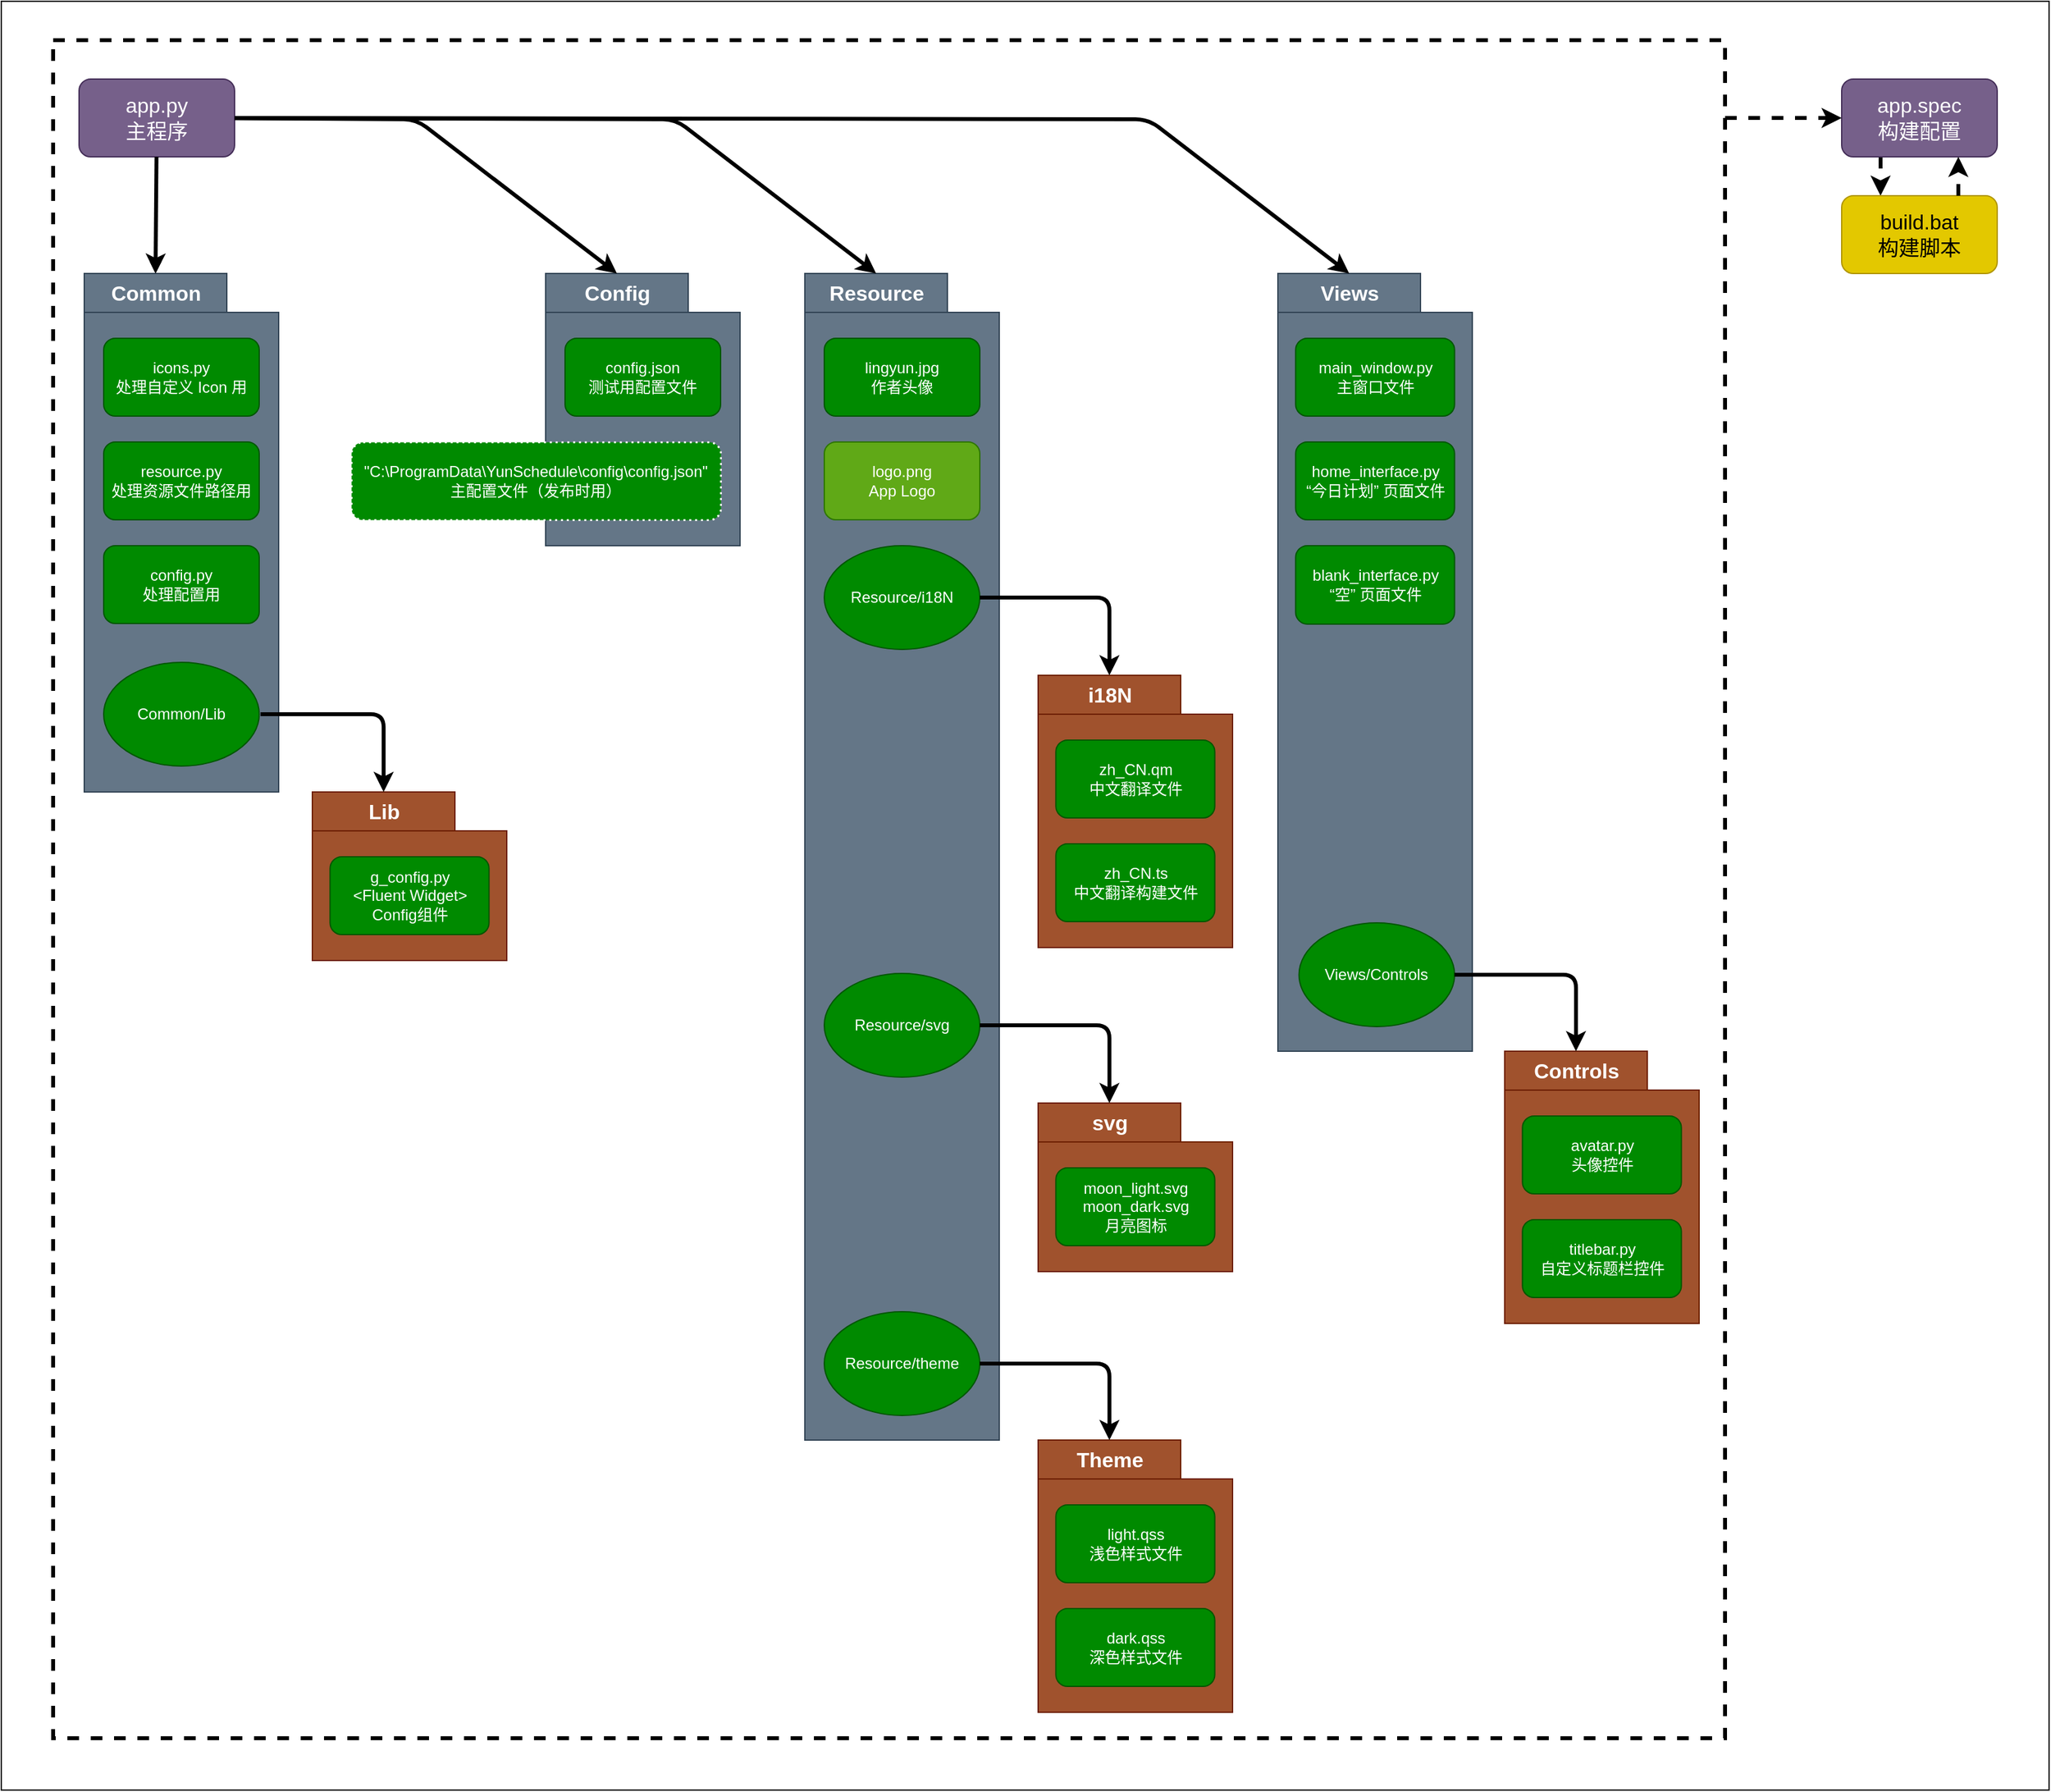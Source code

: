 <mxfile>
    <diagram id="4NAAWehtTASBgnHsRcbP" name="第 1 页">
        <mxGraphModel dx="954" dy="585" grid="1" gridSize="10" guides="1" tooltips="1" connect="1" arrows="1" fold="1" page="1" pageScale="1" pageWidth="1580" pageHeight="1380" math="0" shadow="0">
            <root>
                <mxCell id="0"/>
                <mxCell id="1" parent="0"/>
                <mxCell id="55" value="" style="rounded=0;whiteSpace=wrap;html=1;strokeColor=default;" parent="1" vertex="1">
                    <mxGeometry width="1580" height="1380" as="geometry"/>
                </mxCell>
                <mxCell id="56" value="" style="rounded=0;whiteSpace=wrap;html=1;shadow=0;glass=0;dashed=1;sketch=0;strokeWidth=3;perimeterSpacing=2;" parent="1" vertex="1">
                    <mxGeometry x="40" y="30" width="1290" height="1310" as="geometry"/>
                </mxCell>
                <mxCell id="16" value="" style="edgeStyle=none;html=1;fontSize=16;entryX=0;entryY=0;entryDx=55;entryDy=0;entryPerimeter=0;" parent="1" source="6" target="7" edge="1">
                    <mxGeometry relative="1" as="geometry">
                        <mxPoint x="120" y="200" as="targetPoint"/>
                    </mxGeometry>
                </mxCell>
                <mxCell id="6" value="app.py&lt;br&gt;主程序" style="rounded=1;whiteSpace=wrap;html=1;fontSize=16;fillColor=#76608a;fontColor=#ffffff;strokeColor=#432D57;" parent="1" vertex="1">
                    <mxGeometry x="60" y="60" width="120" height="60" as="geometry"/>
                </mxCell>
                <mxCell id="7" value="Common" style="shape=folder;fontStyle=1;tabWidth=110;tabHeight=30;tabPosition=left;html=1;boundedLbl=1;labelInHeader=1;container=1;collapsible=0;fontSize=16;fillColor=#647687;fontColor=#ffffff;strokeColor=#314354;" parent="1" vertex="1">
                    <mxGeometry x="64" y="210" width="150" height="400" as="geometry"/>
                </mxCell>
                <mxCell id="8" value="" style="html=1;strokeColor=none;resizeWidth=1;resizeHeight=1;fillColor=none;part=1;connectable=0;allowArrows=0;deletable=0;fontSize=16;" parent="7" vertex="1">
                    <mxGeometry width="150" height="380" relative="1" as="geometry">
                        <mxPoint y="30" as="offset"/>
                    </mxGeometry>
                </mxCell>
                <mxCell id="117" value="icons.py&lt;br&gt;处理自定义 Icon 用" style="rounded=1;whiteSpace=wrap;html=1;fillColor=#008a00;fontColor=#ffffff;strokeColor=#005700;cloneable=1;" parent="7" vertex="1">
                    <mxGeometry x="15" y="50" width="120" height="60" as="geometry"/>
                </mxCell>
                <mxCell id="112" value="resource.py&lt;br&gt;处理资源文件路径用" style="rounded=1;whiteSpace=wrap;html=1;fillColor=#008a00;fontColor=#ffffff;strokeColor=#005700;" vertex="1" parent="7">
                    <mxGeometry x="15" y="130" width="120" height="60" as="geometry"/>
                </mxCell>
                <mxCell id="120" value="config.py&lt;br&gt;处理配置用" style="rounded=1;whiteSpace=wrap;html=1;fillColor=#008a00;fontColor=#ffffff;strokeColor=#005700;" vertex="1" parent="7">
                    <mxGeometry x="15" y="210" width="120" height="60" as="geometry"/>
                </mxCell>
                <mxCell id="119" value="Common/Lib" style="ellipse;whiteSpace=wrap;html=1;fillColor=#008a00;fontColor=#ffffff;strokeColor=#005700;rounded=1;" vertex="1" parent="7">
                    <mxGeometry x="15" y="300" width="120" height="80" as="geometry"/>
                </mxCell>
                <mxCell id="9" value="Config" style="shape=folder;fontStyle=1;tabWidth=110;tabHeight=30;tabPosition=left;html=1;boundedLbl=1;labelInHeader=1;container=1;collapsible=0;fontSize=16;fillColor=#647687;fontColor=#ffffff;strokeColor=#314354;" parent="1" vertex="1">
                    <mxGeometry x="420" y="210" width="150" height="210" as="geometry"/>
                </mxCell>
                <mxCell id="10" value="" style="html=1;strokeColor=none;resizeWidth=1;resizeHeight=1;fillColor=none;part=1;connectable=0;allowArrows=0;deletable=0;fontSize=16;" parent="9" vertex="1">
                    <mxGeometry width="150" height="199.5" relative="1" as="geometry">
                        <mxPoint y="30" as="offset"/>
                    </mxGeometry>
                </mxCell>
                <mxCell id="124" value="config.json&lt;br&gt;测试用配置文件" style="rounded=1;whiteSpace=wrap;html=1;fillColor=#008a00;fontColor=#ffffff;strokeColor=#005700;cloneable=1;" parent="9" vertex="1">
                    <mxGeometry x="15" y="50" width="120" height="60" as="geometry"/>
                </mxCell>
                <mxCell id="125" value="&quot;C:\ProgramData\YunSchedule\config\config.json&quot;&lt;br&gt;主配置文件（发布时用）" style="rounded=1;whiteSpace=wrap;html=1;fillColor=#008a00;fontColor=#ffffff;strokeColor=#FFFFFF;dashed=1;dashPattern=1 2;strokeWidth=1.5;perimeterSpacing=1;" parent="9" vertex="1">
                    <mxGeometry x="-150" y="130" width="285" height="60" as="geometry"/>
                </mxCell>
                <mxCell id="11" value="Resource&lt;br&gt;" style="shape=folder;fontStyle=1;tabWidth=110;tabHeight=30;tabPosition=left;html=1;boundedLbl=1;labelInHeader=1;container=1;collapsible=0;fontSize=16;fillColor=#647687;fontColor=#ffffff;strokeColor=#314354;" parent="1" vertex="1">
                    <mxGeometry x="620" y="210" width="150" height="900" as="geometry"/>
                </mxCell>
                <mxCell id="12" value="" style="html=1;strokeColor=none;resizeWidth=1;resizeHeight=1;fillColor=none;part=1;connectable=0;allowArrows=0;deletable=0;fontSize=16;" parent="11" vertex="1">
                    <mxGeometry width="150" height="855" relative="1" as="geometry">
                        <mxPoint y="30" as="offset"/>
                    </mxGeometry>
                </mxCell>
                <mxCell id="61" value="Resource/theme" style="ellipse;whiteSpace=wrap;html=1;fillColor=#008a00;fontColor=#ffffff;strokeColor=#005700;rounded=1;" parent="11" vertex="1">
                    <mxGeometry x="15" y="801" width="120" height="80" as="geometry"/>
                </mxCell>
                <mxCell id="65" value="Resource/svg" style="ellipse;whiteSpace=wrap;html=1;fillColor=#008a00;fontColor=#ffffff;strokeColor=#005700;rounded=1;" parent="11" vertex="1">
                    <mxGeometry x="15" y="540" width="120" height="80" as="geometry"/>
                </mxCell>
                <mxCell id="66" value="Resource/i18N" style="ellipse;whiteSpace=wrap;html=1;fillColor=#008a00;fontColor=#ffffff;strokeColor=#005700;rounded=1;" parent="11" vertex="1">
                    <mxGeometry x="15" y="210" width="120" height="80" as="geometry"/>
                </mxCell>
                <mxCell id="64" value="logo.png&lt;br&gt;App Logo" style="rounded=1;whiteSpace=wrap;html=1;fillColor=#60a917;fontColor=#ffffff;strokeColor=#2D7600;" parent="11" vertex="1">
                    <mxGeometry x="15" y="130" width="120" height="60" as="geometry"/>
                </mxCell>
                <mxCell id="63" value="lingyun.jpg&lt;br&gt;作者头像" style="rounded=1;whiteSpace=wrap;html=1;fillColor=#008a00;fontColor=#ffffff;strokeColor=#005700;cloneable=1;" parent="11" vertex="1">
                    <mxGeometry x="15" y="50" width="120" height="60" as="geometry"/>
                </mxCell>
                <mxCell id="36" value="Controls" style="shape=folder;fontStyle=1;tabWidth=110;tabHeight=30;tabPosition=left;html=1;boundedLbl=1;labelInHeader=1;container=1;collapsible=0;fontSize=16;fillColor=#a0522d;fontColor=#ffffff;strokeColor=#6D1F00;" parent="1" vertex="1">
                    <mxGeometry x="1160" y="810" width="150" height="210" as="geometry"/>
                </mxCell>
                <mxCell id="37" value="" style="html=1;strokeColor=none;resizeWidth=1;resizeHeight=1;fillColor=none;part=1;connectable=0;allowArrows=0;deletable=0;fontSize=16;" parent="36" vertex="1">
                    <mxGeometry width="150" height="180" relative="1" as="geometry">
                        <mxPoint y="30" as="offset"/>
                    </mxGeometry>
                </mxCell>
                <mxCell id="44" value="avatar.py&lt;br&gt;头像控件" style="rounded=1;whiteSpace=wrap;html=1;fillColor=#008a00;fontColor=#ffffff;strokeColor=#005700;" parent="36" vertex="1">
                    <mxGeometry x="13.702" y="50" width="122.596" height="60" as="geometry"/>
                </mxCell>
                <mxCell id="43" value="titlebar.py&lt;br&gt;自定义标题栏控件" style="rounded=1;whiteSpace=wrap;html=1;fillColor=#008a00;fontColor=#ffffff;strokeColor=#005700;" parent="36" vertex="1">
                    <mxGeometry x="13.702" y="130" width="122.596" height="60" as="geometry"/>
                </mxCell>
                <mxCell id="38" value="Views" style="shape=folder;fontStyle=1;tabWidth=110;tabHeight=30;tabPosition=left;html=1;boundedLbl=1;labelInHeader=1;container=1;collapsible=0;fontSize=16;fillColor=#647687;fontColor=#ffffff;strokeColor=#314354;" parent="1" vertex="1">
                    <mxGeometry x="985" y="210" width="150" height="600" as="geometry"/>
                </mxCell>
                <mxCell id="39" value="" style="html=1;strokeColor=none;resizeWidth=1;resizeHeight=1;fillColor=none;part=1;connectable=0;allowArrows=0;deletable=0;fontSize=16;" parent="38" vertex="1">
                    <mxGeometry width="150" height="570" relative="1" as="geometry">
                        <mxPoint y="30" as="offset"/>
                    </mxGeometry>
                </mxCell>
                <mxCell id="30" value="blank_interface.py&lt;br&gt;“空” 页面文件" style="rounded=1;whiteSpace=wrap;html=1;fillColor=#008a00;fontColor=#ffffff;strokeColor=#005700;" parent="38" vertex="1">
                    <mxGeometry x="13.702" y="210" width="122.596" height="60.45" as="geometry"/>
                </mxCell>
                <mxCell id="29" value="home_interface.py&lt;br&gt;“今日计划” 页面文件" style="rounded=1;whiteSpace=wrap;html=1;fillColor=#008a00;fontColor=#ffffff;strokeColor=#005700;" parent="38" vertex="1">
                    <mxGeometry x="13.702" y="130" width="122.596" height="60" as="geometry"/>
                </mxCell>
                <mxCell id="28" value="main_window.py&lt;br&gt;主窗口文件" style="rounded=1;whiteSpace=wrap;html=1;fillColor=#008a00;fontColor=#ffffff;strokeColor=#005700;" parent="38" vertex="1">
                    <mxGeometry x="13.702" y="50" width="122.596" height="60" as="geometry"/>
                </mxCell>
                <mxCell id="40" value="Views/Controls" style="ellipse;whiteSpace=wrap;html=1;fillColor=#008a00;fontColor=#ffffff;strokeColor=#005700;rounded=1;" parent="38" vertex="1">
                    <mxGeometry x="16.3" y="501" width="120" height="80" as="geometry"/>
                </mxCell>
                <mxCell id="46" value="" style="edgeStyle=none;html=1;entryX=0;entryY=0;entryDx=55;entryDy=0;entryPerimeter=0;strokeWidth=3;exitX=1;exitY=0.5;exitDx=0;exitDy=0;" parent="1" source="40" target="36" edge="1">
                    <mxGeometry relative="1" as="geometry">
                        <mxPoint x="926.3" y="751" as="targetPoint"/>
                        <Array as="points">
                            <mxPoint x="1215" y="751"/>
                        </Array>
                        <mxPoint x="1026.3" y="751" as="sourcePoint"/>
                    </mxGeometry>
                </mxCell>
                <mxCell id="49" value="" style="edgeStyle=none;html=1;exitX=0.25;exitY=1;exitDx=0;exitDy=0;entryX=0.25;entryY=0;entryDx=0;entryDy=0;dashed=1;strokeWidth=3;" parent="1" source="47" target="48" edge="1">
                    <mxGeometry relative="1" as="geometry"/>
                </mxCell>
                <mxCell id="47" value="app.spec&lt;br&gt;构建配置" style="rounded=1;whiteSpace=wrap;html=1;fontSize=16;fillColor=#76608a;fontColor=#ffffff;strokeColor=#432D57;" parent="1" vertex="1">
                    <mxGeometry x="1420" y="60" width="120" height="60" as="geometry"/>
                </mxCell>
                <mxCell id="48" value="build.bat&lt;br&gt;构建脚本" style="rounded=1;whiteSpace=wrap;html=1;fontSize=16;fillColor=#e3c800;fontColor=#000000;strokeColor=#B09500;" parent="1" vertex="1">
                    <mxGeometry x="1420" y="150" width="120" height="60" as="geometry"/>
                </mxCell>
                <mxCell id="50" value="" style="edgeStyle=none;html=1;exitX=0.75;exitY=0;exitDx=0;exitDy=0;entryX=0.75;entryY=1;entryDx=0;entryDy=0;dashed=1;strokeWidth=3;" parent="1" source="48" target="47" edge="1">
                    <mxGeometry relative="1" as="geometry">
                        <mxPoint x="1245" y="130.0" as="sourcePoint"/>
                        <mxPoint x="1245" y="160.0" as="targetPoint"/>
                    </mxGeometry>
                </mxCell>
                <mxCell id="53" value="" style="endArrow=classic;html=1;dashed=1;entryX=0;entryY=0.5;entryDx=0;entryDy=0;strokeWidth=3;" parent="1" target="47" edge="1">
                    <mxGeometry width="50" height="50" relative="1" as="geometry">
                        <mxPoint x="1330" y="90" as="sourcePoint"/>
                        <mxPoint x="1370" y="90" as="targetPoint"/>
                    </mxGeometry>
                </mxCell>
                <mxCell id="57" value="Theme" style="shape=folder;fontStyle=1;tabWidth=110;tabHeight=30;tabPosition=left;html=1;boundedLbl=1;labelInHeader=1;container=1;collapsible=0;fontSize=16;fillColor=#a0522d;fontColor=#ffffff;strokeColor=#6D1F00;" parent="1" vertex="1">
                    <mxGeometry x="800" y="1110" width="150" height="210" as="geometry"/>
                </mxCell>
                <mxCell id="58" value="" style="html=1;strokeColor=none;resizeWidth=1;resizeHeight=1;fillColor=none;part=1;connectable=0;allowArrows=0;deletable=0;fontSize=16;" parent="57" vertex="1">
                    <mxGeometry width="150" height="180" relative="1" as="geometry">
                        <mxPoint y="30" as="offset"/>
                    </mxGeometry>
                </mxCell>
                <mxCell id="59" value="light.qss&lt;br&gt;浅色样式文件" style="rounded=1;whiteSpace=wrap;html=1;fillColor=#008a00;fontColor=#ffffff;strokeColor=#005700;" parent="57" vertex="1">
                    <mxGeometry x="13.702" y="50" width="122.596" height="60" as="geometry"/>
                </mxCell>
                <mxCell id="60" value="dark.qss&lt;br&gt;深色样式文件" style="rounded=1;whiteSpace=wrap;html=1;fillColor=#008a00;fontColor=#ffffff;strokeColor=#005700;" parent="57" vertex="1">
                    <mxGeometry x="13.702" y="130" width="122.596" height="60" as="geometry"/>
                </mxCell>
                <mxCell id="62" value="" style="edgeStyle=none;html=1;entryX=0;entryY=0;entryDx=55;entryDy=0;entryPerimeter=0;strokeWidth=3;exitX=1;exitY=0.5;exitDx=0;exitDy=0;" parent="1" source="61" target="57" edge="1">
                    <mxGeometry relative="1" as="geometry">
                        <mxPoint x="866.3" y="1170" as="targetPoint"/>
                        <Array as="points">
                            <mxPoint x="855" y="1051"/>
                        </Array>
                        <mxPoint x="780.0" y="1051" as="sourcePoint"/>
                    </mxGeometry>
                </mxCell>
                <mxCell id="67" value="i18N" style="shape=folder;fontStyle=1;tabWidth=110;tabHeight=30;tabPosition=left;html=1;boundedLbl=1;labelInHeader=1;container=1;collapsible=0;fontSize=16;fillColor=#a0522d;fontColor=#ffffff;strokeColor=#6D1F00;" parent="1" vertex="1">
                    <mxGeometry x="800" y="520" width="150" height="210" as="geometry"/>
                </mxCell>
                <mxCell id="68" value="" style="html=1;strokeColor=none;resizeWidth=1;resizeHeight=1;fillColor=none;part=1;connectable=0;allowArrows=0;deletable=0;fontSize=16;" parent="67" vertex="1">
                    <mxGeometry width="150" height="180" relative="1" as="geometry">
                        <mxPoint y="30" as="offset"/>
                    </mxGeometry>
                </mxCell>
                <mxCell id="69" value="zh_CN.qm&lt;br&gt;中文翻译文件" style="rounded=1;whiteSpace=wrap;html=1;fillColor=#008a00;fontColor=#ffffff;strokeColor=#005700;" parent="67" vertex="1">
                    <mxGeometry x="13.702" y="50" width="122.596" height="60" as="geometry"/>
                </mxCell>
                <mxCell id="73" value="zh_CN.ts&lt;br&gt;中文翻译构建文件" style="rounded=1;whiteSpace=wrap;html=1;fillColor=#008a00;fontColor=#ffffff;strokeColor=#005700;" parent="67" vertex="1">
                    <mxGeometry x="13.702" y="130" width="122.596" height="60" as="geometry"/>
                </mxCell>
                <mxCell id="71" value="" style="edgeStyle=none;html=1;entryX=0;entryY=0;entryDx=55;entryDy=0;entryPerimeter=0;exitX=1;exitY=0.5;exitDx=0;exitDy=0;strokeWidth=3;" parent="1" source="66" edge="1">
                    <mxGeometry relative="1" as="geometry">
                        <mxPoint x="855" y="520" as="targetPoint"/>
                        <Array as="points">
                            <mxPoint x="855" y="460"/>
                        </Array>
                        <mxPoint x="780.0" y="460.0" as="sourcePoint"/>
                    </mxGeometry>
                </mxCell>
                <mxCell id="74" value="svg" style="shape=folder;fontStyle=1;tabWidth=110;tabHeight=30;tabPosition=left;html=1;boundedLbl=1;labelInHeader=1;container=1;collapsible=0;fontSize=16;fillColor=#a0522d;fontColor=#ffffff;strokeColor=#6D1F00;" parent="1" vertex="1">
                    <mxGeometry x="800" y="850" width="150" height="130" as="geometry"/>
                </mxCell>
                <mxCell id="75" value="" style="html=1;strokeColor=none;resizeWidth=1;resizeHeight=1;fillColor=none;part=1;connectable=0;allowArrows=0;deletable=0;fontSize=16;" parent="74" vertex="1">
                    <mxGeometry width="150" height="111.429" relative="1" as="geometry">
                        <mxPoint y="30" as="offset"/>
                    </mxGeometry>
                </mxCell>
                <mxCell id="76" value="moon_light.svg&lt;br&gt;moon_dark.svg&lt;br&gt;月亮图标" style="rounded=1;whiteSpace=wrap;html=1;fillColor=#008a00;fontColor=#ffffff;strokeColor=#005700;" parent="74" vertex="1">
                    <mxGeometry x="13.702" y="50" width="122.596" height="60" as="geometry"/>
                </mxCell>
                <mxCell id="78" value="" style="edgeStyle=none;html=1;entryX=0;entryY=0;entryDx=55;entryDy=0;entryPerimeter=0;exitX=1;exitY=0.5;exitDx=0;exitDy=0;strokeWidth=3;" parent="1" source="65" edge="1">
                    <mxGeometry relative="1" as="geometry">
                        <mxPoint x="855" y="850" as="targetPoint"/>
                        <Array as="points">
                            <mxPoint x="855" y="790"/>
                        </Array>
                        <mxPoint x="760.0" y="790" as="sourcePoint"/>
                    </mxGeometry>
                </mxCell>
                <mxCell id="81" value="" style="endArrow=classic;html=1;fontSize=16;exitX=1;exitY=0.5;exitDx=0;exitDy=0;entryX=0;entryY=0;entryDx=55;entryDy=0;entryPerimeter=0;strokeWidth=3;" parent="1" target="11" edge="1">
                    <mxGeometry width="50" height="50" relative="1" as="geometry">
                        <mxPoint x="180" y="90" as="sourcePoint"/>
                        <mxPoint x="520" y="210" as="targetPoint"/>
                        <Array as="points">
                            <mxPoint x="520" y="91"/>
                        </Array>
                    </mxGeometry>
                </mxCell>
                <mxCell id="82" value="" style="endArrow=classic;html=1;exitX=1;exitY=0.5;exitDx=0;exitDy=0;entryX=0;entryY=0;entryDx=55;entryDy=0;entryPerimeter=0;fontSize=16;strokeWidth=3;" parent="1" target="38" edge="1">
                    <mxGeometry width="50" height="50" relative="1" as="geometry">
                        <mxPoint x="180" y="90" as="sourcePoint"/>
                        <mxPoint x="885" y="210" as="targetPoint"/>
                        <Array as="points">
                            <mxPoint x="885" y="91"/>
                        </Array>
                    </mxGeometry>
                </mxCell>
                <mxCell id="83" value="" style="edgeStyle=none;html=1;fontSize=16;entryX=0;entryY=0;entryDx=55;entryDy=0;entryPerimeter=0;strokeWidth=3;" parent="1" target="9" edge="1">
                    <mxGeometry relative="1" as="geometry">
                        <mxPoint x="320" y="210" as="targetPoint"/>
                        <Array as="points">
                            <mxPoint x="320" y="91"/>
                        </Array>
                        <mxPoint x="180" y="90.3" as="sourcePoint"/>
                    </mxGeometry>
                </mxCell>
                <mxCell id="84" value="" style="edgeStyle=none;html=1;fontSize=16;entryX=0;entryY=0;entryDx=55;entryDy=0;entryPerimeter=0;strokeWidth=3;" parent="1" edge="1">
                    <mxGeometry relative="1" as="geometry">
                        <mxPoint x="119" y="210" as="targetPoint"/>
                        <mxPoint x="119.75" y="120" as="sourcePoint"/>
                    </mxGeometry>
                </mxCell>
                <mxCell id="101" value="Lib" style="shape=folder;fontStyle=1;tabWidth=110;tabHeight=30;tabPosition=left;html=1;boundedLbl=1;labelInHeader=1;container=1;collapsible=0;fontSize=16;fillColor=#a0522d;fontColor=#ffffff;strokeColor=#6D1F00;" parent="1" vertex="1">
                    <mxGeometry x="240" y="610" width="150" height="130" as="geometry"/>
                </mxCell>
                <mxCell id="102" value="" style="html=1;strokeColor=none;resizeWidth=1;resizeHeight=1;fillColor=none;part=1;connectable=0;allowArrows=0;deletable=0;fontSize=16;" parent="101" vertex="1">
                    <mxGeometry width="150" height="111.429" relative="1" as="geometry">
                        <mxPoint y="30" as="offset"/>
                    </mxGeometry>
                </mxCell>
                <mxCell id="103" value="g_config.py&lt;br&gt;&amp;lt;Fluent Widget&amp;gt;&lt;br&gt;Config组件" style="rounded=1;whiteSpace=wrap;html=1;fillColor=#008a00;fontColor=#ffffff;strokeColor=#005700;" parent="101" vertex="1">
                    <mxGeometry x="13.702" y="50" width="122.596" height="60" as="geometry"/>
                </mxCell>
                <mxCell id="105" value="" style="edgeStyle=none;html=1;entryX=0;entryY=0;entryDx=55;entryDy=0;entryPerimeter=0;exitX=1;exitY=0.5;exitDx=0;exitDy=0;strokeWidth=3;" parent="1" edge="1">
                    <mxGeometry relative="1" as="geometry">
                        <mxPoint x="295" y="610.0" as="targetPoint"/>
                        <Array as="points">
                            <mxPoint x="295" y="550"/>
                        </Array>
                        <mxPoint x="200.0" y="550.0" as="sourcePoint"/>
                    </mxGeometry>
                </mxCell>
            </root>
        </mxGraphModel>
    </diagram>
</mxfile>